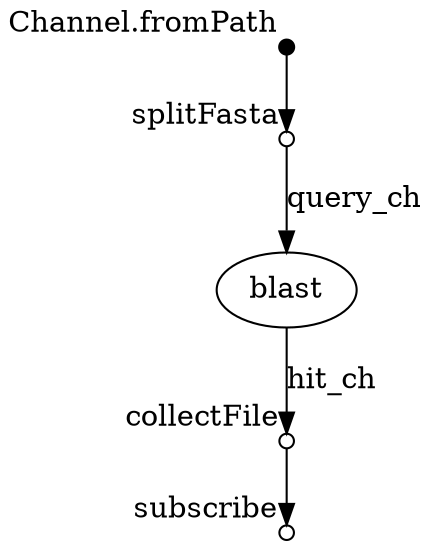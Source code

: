 digraph "flowchart" {
p0 [shape=point,label="",fixedsize=true,width=0.1,xlabel="Channel.fromPath"];
p1 [shape=circle,label="",fixedsize=true,width=0.1,xlabel="splitFasta"];
p0 -> p1;

p1 [shape=circle,label="",fixedsize=true,width=0.1,xlabel="splitFasta"];
p3 [label="blast"];
p1 -> p3 [label="query_ch"];

p3 [label="blast"];
p4 [shape=circle,label="",fixedsize=true,width=0.1,xlabel="collectFile"];
p3 -> p4 [label="hit_ch"];

p4 [shape=circle,label="",fixedsize=true,width=0.1,xlabel="collectFile"];
p5 [shape=circle,label="",fixedsize=true,width=0.1,xlabel="subscribe"];
p4 -> p5;

}
